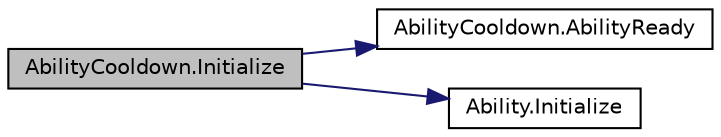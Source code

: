 digraph "AbilityCooldown.Initialize"
{
 // INTERACTIVE_SVG=YES
 // LATEX_PDF_SIZE
  edge [fontname="Helvetica",fontsize="10",labelfontname="Helvetica",labelfontsize="10"];
  node [fontname="Helvetica",fontsize="10",shape=record];
  rankdir="LR";
  Node1 [label="AbilityCooldown.Initialize",height=0.2,width=0.4,color="black", fillcolor="grey75", style="filled", fontcolor="black",tooltip="Initializes the current AbilityCooldown."];
  Node1 -> Node2 [color="midnightblue",fontsize="10",style="solid",fontname="Helvetica"];
  Node2 [label="AbilityCooldown.AbilityReady",height=0.2,width=0.4,color="black", fillcolor="white", style="filled",URL="$class_ability_cooldown.html#a2142f4ae1a75b2e88bd33d8553680a33",tooltip="This function is called whenever this ability is ready and you have enough mana."];
  Node1 -> Node3 [color="midnightblue",fontsize="10",style="solid",fontname="Helvetica"];
  Node3 [label="Ability.Initialize",height=0.2,width=0.4,color="black", fillcolor="white", style="filled",URL="$class_ability.html#a680fce4c2981c462afc82d28fe3958ef",tooltip=" "];
}
